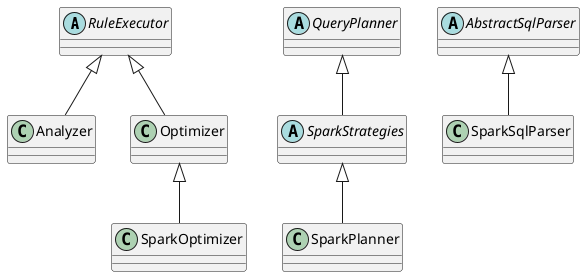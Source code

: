 @startuml

abstract class RuleExecutor
abstract class SparkStrategies
abstract class QueryPlanner
abstract class AbstractSqlParser

RuleExecutor <|-- Analyzer
RuleExecutor <|-- Optimizer
AbstractSqlParser <|-- SparkSqlParser
QueryPlanner <|-- SparkStrategies
SparkStrategies <|-- SparkPlanner
Optimizer <|-- SparkOptimizer


@enduml
